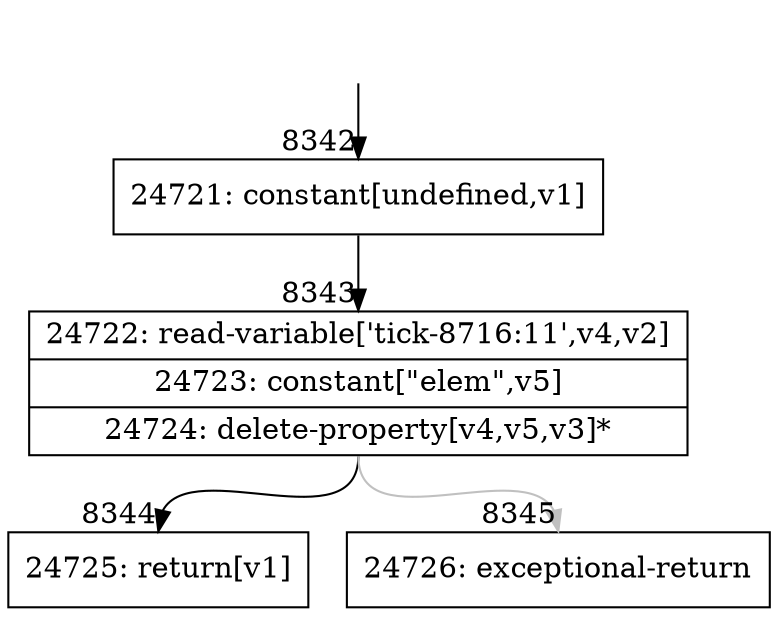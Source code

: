 digraph {
rankdir="TD"
BB_entry519[shape=none,label=""];
BB_entry519 -> BB8342 [tailport=s, headport=n, headlabel="    8342"]
BB8342 [shape=record label="{24721: constant[undefined,v1]}" ] 
BB8342 -> BB8343 [tailport=s, headport=n, headlabel="      8343"]
BB8343 [shape=record label="{24722: read-variable['tick-8716:11',v4,v2]|24723: constant[\"elem\",v5]|24724: delete-property[v4,v5,v3]*}" ] 
BB8343 -> BB8344 [tailport=s, headport=n, headlabel="      8344"]
BB8343 -> BB8345 [tailport=s, headport=n, color=gray, headlabel="      8345"]
BB8344 [shape=record label="{24725: return[v1]}" ] 
BB8345 [shape=record label="{24726: exceptional-return}" ] 
}
